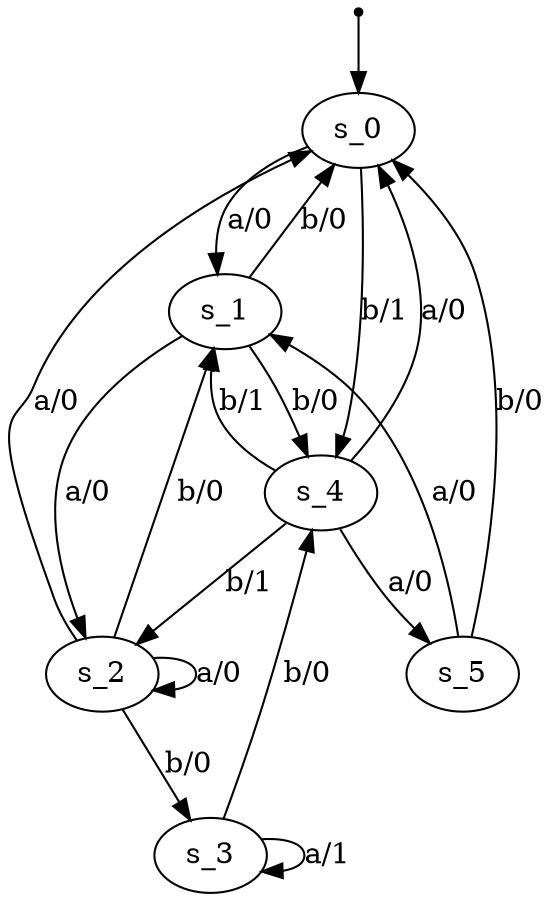 digraph fsm {
	s_0 [root=true]
	s_1
	s_2
	s_3
	s_4
	s_5
	qi [shape = point]
	qi -> s_0
	s_0 -> s_1 [label="a/0"]
	s_1 -> s_2 [label="a/0"]
	s_2 -> s_3 [label="b/0"]
	s_3 -> s_3 [label="a/1"]
	s_3 -> s_4 [label="b/0"]
	s_4 -> s_2 [label="b/1"]
	s_4 -> s_5 [label="a/0"]
	s_5 -> s_1 [label="a/0"]
	s_5 -> s_0 [label="b/0"]
	s_2 -> s_1 [label="b/0"]
	s_1 -> s_4 [label="b/0"]
	s_0 -> s_4 [label="b/1"]
	s_2 -> s_2 [label="a/0"]
	s_4 -> s_1 [label="b/1"]
	s_1 -> s_0 [label="b/0"]
	s_2 -> s_0 [label="a/0"]
	s_4 -> s_0 [label="a/0"]
}